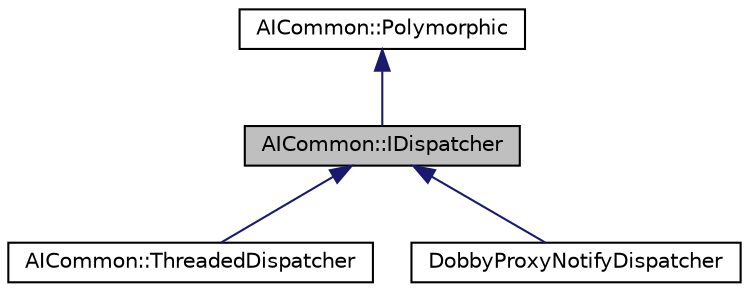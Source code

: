 digraph "AICommon::IDispatcher"
{
 // LATEX_PDF_SIZE
  edge [fontname="Helvetica",fontsize="10",labelfontname="Helvetica",labelfontsize="10"];
  node [fontname="Helvetica",fontsize="10",shape=record];
  Node1 [label="AICommon::IDispatcher",height=0.2,width=0.4,color="black", fillcolor="grey75", style="filled", fontcolor="black",tooltip="A dispatcher interface."];
  Node2 -> Node1 [dir="back",color="midnightblue",fontsize="10",style="solid",fontname="Helvetica"];
  Node2 [label="AICommon::Polymorphic",height=0.2,width=0.4,color="black", fillcolor="white", style="filled",URL="$classAICommon_1_1Polymorphic.html",tooltip="Inherit from this from all types that have virtual functions."];
  Node1 -> Node3 [dir="back",color="midnightblue",fontsize="10",style="solid",fontname="Helvetica"];
  Node3 [label="AICommon::ThreadedDispatcher",height=0.2,width=0.4,color="black", fillcolor="white", style="filled",URL="$classAICommon_1_1ThreadedDispatcher.html",tooltip="A dispatcher that does all the work on a single, separate thread started in constructor."];
  Node1 -> Node4 [dir="back",color="midnightblue",fontsize="10",style="solid",fontname="Helvetica"];
  Node4 [label="DobbyProxyNotifyDispatcher",height=0.2,width=0.4,color="black", fillcolor="white", style="filled",URL="$classDobbyProxyNotifyDispatcher.html",tooltip=" "];
}
